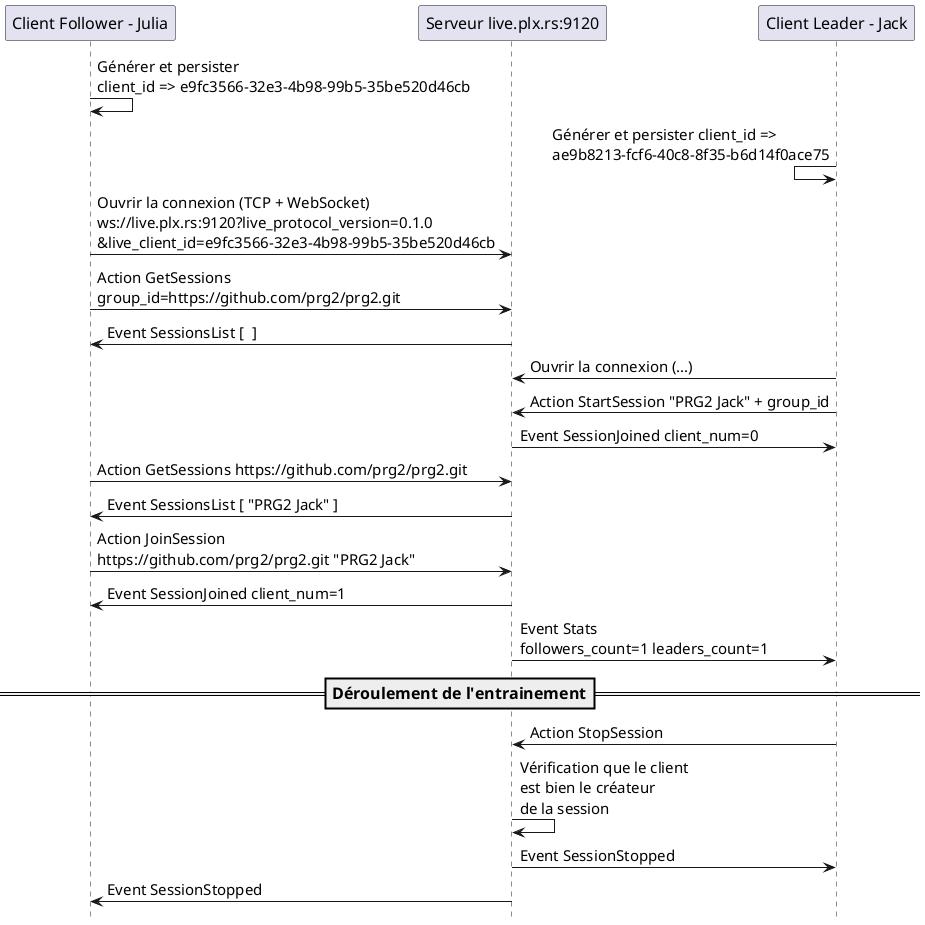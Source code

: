 @startuml 
hide footbox
skinparam defaultFontSize 16

participant "Client Follower - Julia" as follower
participant "Serveur live.plx.rs:9120" as server
participant "Client Leader - Jack" as leader
skinparam defaultFontSize 15

' Before
follower -> follower: Générer et persister\nclient_id => e9fc3566-32e3-4b98-99b5-35be520d46cb
leader <- leader: Générer et persister client_id =>\nae9b8213-fcf6-40c8-8f35-b6d14f0ace75

' Follower get an empty list of sessions
follower -> server: Ouvrir la connexion (TCP + WebSocket)\nws://live.plx.rs:9120?live_protocol_version=0.1.0\n&live_client_id=e9fc3566-32e3-4b98-99b5-35be520d46cb
follower -> server: Action GetSessions\ngroup_id=https://github.com/prg2/prg2.git
server -> follower: Event SessionsList [  ]

' Session creation
leader -> server: Ouvrir la connexion (...)
leader -> server: Action StartSession "PRG2 Jack" + group_id
server -> leader: Event SessionJoined client_num=0
' attention: pas de Stats ici !

' Follower join
follower -> server: Action GetSessions https://github.com/prg2/prg2.git
server -> follower: Event SessionsList [ "PRG2 Jack" ]
follower -> server: Action JoinSession\nhttps://github.com/prg2/prg2.git "PRG2 Jack"
server -> follower: Event SessionJoined client_num=1
server -> leader: Event Stats\nfollowers_count=1 leaders_count=1

===== Déroulement de l'entrainement ==
leader -> server: Action StopSession
server -> server: Vérification que le client\nest bien le créateur\nde la session
server -> leader: Event SessionStopped
server -> follower: Event SessionStopped

@enduml

